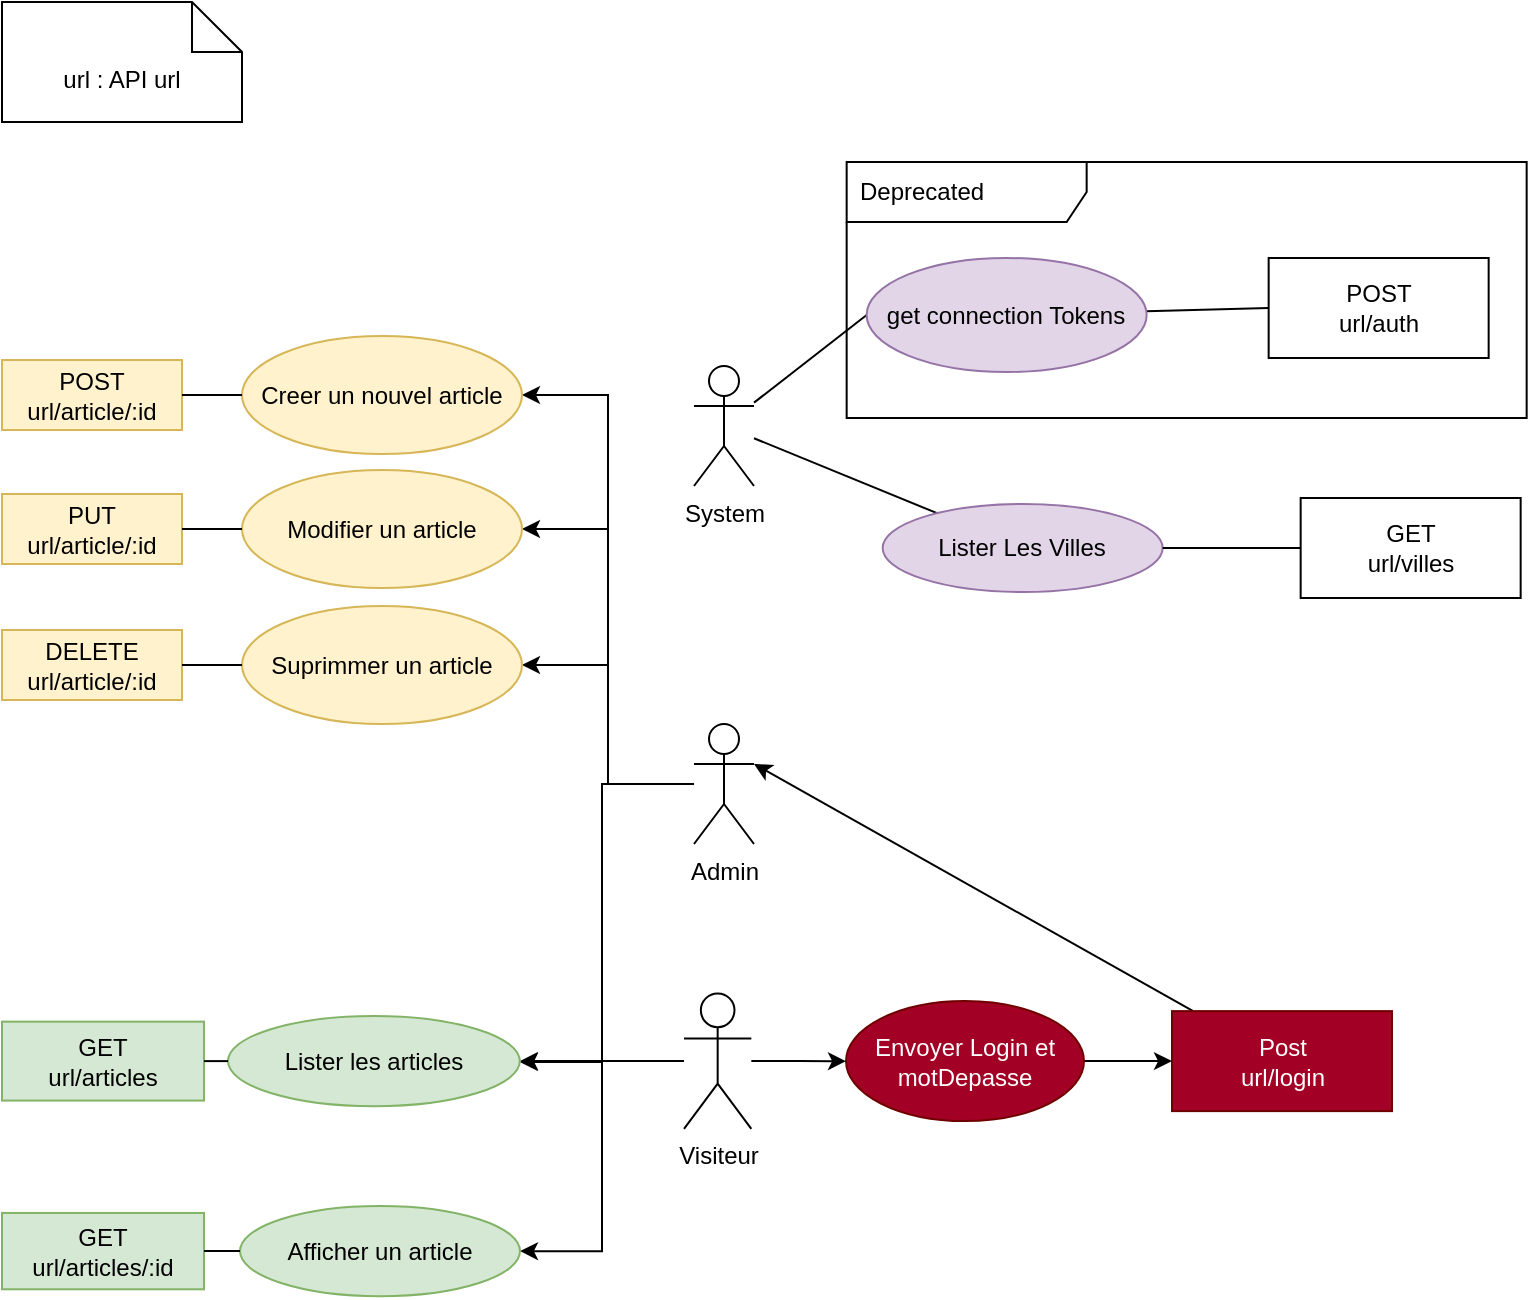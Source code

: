 <mxfile version="20.2.8" type="device"><diagram id="1HFoKZ7HmbYaqoWhvM2N" name="Page-1"><mxGraphModel dx="1662" dy="844" grid="0" gridSize="10" guides="1" tooltips="1" connect="1" arrows="1" fold="1" page="1" pageScale="1" pageWidth="850" pageHeight="1100" math="0" shadow="0"><root><mxCell id="0"/><mxCell id="1" parent="0"/><mxCell id="qNSTUSo1iGKztb03Qh-T-13" style="edgeStyle=orthogonalEdgeStyle;rounded=0;orthogonalLoop=1;jettySize=auto;html=1;" edge="1" parent="1" source="fpnA1gOJu9WvSEtu6Hov-3" target="fpnA1gOJu9WvSEtu6Hov-11"><mxGeometry relative="1" as="geometry"><Array as="points"><mxPoint x="329" y="414"/><mxPoint x="329" y="553"/></Array></mxGeometry></mxCell><mxCell id="qNSTUSo1iGKztb03Qh-T-18" style="edgeStyle=orthogonalEdgeStyle;rounded=0;orthogonalLoop=1;jettySize=auto;html=1;" edge="1" parent="1" source="fpnA1gOJu9WvSEtu6Hov-3" target="qNSTUSo1iGKztb03Qh-T-10"><mxGeometry relative="1" as="geometry"/></mxCell><mxCell id="qNSTUSo1iGKztb03Qh-T-19" style="edgeStyle=orthogonalEdgeStyle;rounded=0;orthogonalLoop=1;jettySize=auto;html=1;entryX=1;entryY=0.5;entryDx=0;entryDy=0;" edge="1" parent="1" source="fpnA1gOJu9WvSEtu6Hov-3" target="qNSTUSo1iGKztb03Qh-T-7"><mxGeometry relative="1" as="geometry"/></mxCell><mxCell id="qNSTUSo1iGKztb03Qh-T-20" style="edgeStyle=orthogonalEdgeStyle;rounded=0;orthogonalLoop=1;jettySize=auto;html=1;entryX=1;entryY=0.5;entryDx=0;entryDy=0;" edge="1" parent="1" source="fpnA1gOJu9WvSEtu6Hov-3" target="fpnA1gOJu9WvSEtu6Hov-37"><mxGeometry relative="1" as="geometry"><Array as="points"><mxPoint x="332" y="414"/><mxPoint x="332" y="220"/></Array></mxGeometry></mxCell><mxCell id="fpnA1gOJu9WvSEtu6Hov-3" value="&lt;div&gt;Admin&lt;/div&gt;" style="shape=umlActor;verticalLabelPosition=bottom;verticalAlign=top;html=1;outlineConnect=0;" parent="1" vertex="1"><mxGeometry x="375" y="384" width="30" height="60" as="geometry"/></mxCell><mxCell id="vZ3PRXWnmt1vqze5UoZ0-1" value="System" style="shape=umlActor;verticalLabelPosition=bottom;verticalAlign=top;html=1;" parent="1" vertex="1"><mxGeometry x="375" y="205" width="30" height="60" as="geometry"/></mxCell><mxCell id="vZ3PRXWnmt1vqze5UoZ0-10" style="rounded=0;orthogonalLoop=1;jettySize=auto;html=1;endArrow=none;endFill=0;" parent="1" source="vZ3PRXWnmt1vqze5UoZ0-2" target="vZ3PRXWnmt1vqze5UoZ0-1" edge="1"><mxGeometry relative="1" as="geometry"><mxPoint x="390.33" y="291" as="targetPoint"/></mxGeometry></mxCell><mxCell id="vZ3PRXWnmt1vqze5UoZ0-2" value="Lister Les Villes" style="ellipse;whiteSpace=wrap;html=1;fillColor=#e1d5e7;strokeColor=#9673a6;" parent="1" vertex="1"><mxGeometry x="469.33" y="274" width="140" height="44" as="geometry"/></mxCell><mxCell id="vZ3PRXWnmt1vqze5UoZ0-9" style="edgeStyle=orthogonalEdgeStyle;rounded=0;orthogonalLoop=1;jettySize=auto;html=1;endArrow=none;endFill=0;" parent="1" source="vZ3PRXWnmt1vqze5UoZ0-5" target="vZ3PRXWnmt1vqze5UoZ0-2" edge="1"><mxGeometry relative="1" as="geometry"/></mxCell><mxCell id="vZ3PRXWnmt1vqze5UoZ0-5" value="&lt;div&gt;GET&lt;/div&gt;&lt;div&gt;url/villes&lt;br&gt;&lt;/div&gt;" style="html=1;" parent="1" vertex="1"><mxGeometry x="678.33" y="271" width="110" height="50" as="geometry"/></mxCell><mxCell id="Gids-o5lJiueKaFamN5L-6" style="edgeStyle=orthogonalEdgeStyle;rounded=0;orthogonalLoop=1;jettySize=auto;html=1;exitX=1;exitY=0.5;exitDx=0;exitDy=0;" parent="1" source="vZ3PRXWnmt1vqze5UoZ0-18" target="vZ3PRXWnmt1vqze5UoZ0-19" edge="1"><mxGeometry relative="1" as="geometry"/></mxCell><mxCell id="vZ3PRXWnmt1vqze5UoZ0-18" value="Envoyer Login et motDepasse" style="ellipse;whiteSpace=wrap;html=1;fillColor=#a20025;fontColor=#ffffff;strokeColor=#6F0000;" parent="1" vertex="1"><mxGeometry x="451.0" y="522.56" width="119" height="60" as="geometry"/></mxCell><mxCell id="qNSTUSo1iGKztb03Qh-T-21" style="rounded=0;orthogonalLoop=1;jettySize=auto;html=1;entryX=1;entryY=0.333;entryDx=0;entryDy=0;entryPerimeter=0;" edge="1" parent="1" source="vZ3PRXWnmt1vqze5UoZ0-19" target="fpnA1gOJu9WvSEtu6Hov-3"><mxGeometry relative="1" as="geometry"/></mxCell><mxCell id="vZ3PRXWnmt1vqze5UoZ0-19" value="&lt;div&gt;Post&lt;/div&gt;&lt;div&gt;url/login&lt;br&gt;&lt;/div&gt;" style="html=1;fillColor=#a20025;fontColor=#ffffff;strokeColor=#6F0000;" parent="1" vertex="1"><mxGeometry x="614" y="527.56" width="110" height="50" as="geometry"/></mxCell><mxCell id="vZ3PRXWnmt1vqze5UoZ0-25" style="edgeStyle=none;rounded=0;orthogonalLoop=1;jettySize=auto;html=1;endArrow=none;endFill=0;exitX=0;exitY=0.5;exitDx=0;exitDy=0;" parent="1" source="vZ3PRXWnmt1vqze5UoZ0-23" target="vZ3PRXWnmt1vqze5UoZ0-1" edge="1"><mxGeometry relative="1" as="geometry"><mxPoint x="386.33" y="241" as="targetPoint"/></mxGeometry></mxCell><mxCell id="vZ3PRXWnmt1vqze5UoZ0-26" style="edgeStyle=none;rounded=0;orthogonalLoop=1;jettySize=auto;html=1;entryX=0;entryY=0.5;entryDx=0;entryDy=0;endArrow=none;endFill=0;" parent="1" source="vZ3PRXWnmt1vqze5UoZ0-23" target="vZ3PRXWnmt1vqze5UoZ0-24" edge="1"><mxGeometry relative="1" as="geometry"/></mxCell><mxCell id="vZ3PRXWnmt1vqze5UoZ0-23" value="get connection Tokens" style="ellipse;whiteSpace=wrap;html=1;fillColor=#e1d5e7;strokeColor=#9673a6;" parent="1" vertex="1"><mxGeometry x="461.33" y="151" width="140" height="57" as="geometry"/></mxCell><mxCell id="vZ3PRXWnmt1vqze5UoZ0-24" value="&lt;div&gt;POST&lt;br&gt;&lt;/div&gt;&lt;div&gt;url/auth&lt;br&gt;&lt;/div&gt;" style="html=1;" parent="1" vertex="1"><mxGeometry x="662.33" y="151" width="110" height="50" as="geometry"/></mxCell><mxCell id="cNAMEyd84vMaoOLNQ2fS-2" value="url : API url " style="shape=note2;boundedLbl=1;whiteSpace=wrap;html=1;size=25;verticalAlign=top;align=center;" parent="1" vertex="1"><mxGeometry x="29" y="23" width="120" height="60" as="geometry"/></mxCell><mxCell id="cNAMEyd84vMaoOLNQ2fS-3" value="Deprecated" style="shape=umlFrame;whiteSpace=wrap;html=1;width=120;height=30;boundedLbl=1;verticalAlign=middle;align=left;spacingLeft=5;" parent="1" vertex="1"><mxGeometry x="451.33" y="103" width="340" height="128" as="geometry"/></mxCell><mxCell id="Gids-o5lJiueKaFamN5L-3" style="edgeStyle=orthogonalEdgeStyle;rounded=0;orthogonalLoop=1;jettySize=auto;html=1;" parent="1" source="fpnA1gOJu9WvSEtu6Hov-1" target="vZ3PRXWnmt1vqze5UoZ0-18" edge="1"><mxGeometry relative="1" as="geometry"/></mxCell><mxCell id="qNSTUSo1iGKztb03Qh-T-16" style="edgeStyle=orthogonalEdgeStyle;rounded=0;orthogonalLoop=1;jettySize=auto;html=1;entryX=1;entryY=0.5;entryDx=0;entryDy=0;" edge="1" parent="1" source="fpnA1gOJu9WvSEtu6Hov-1" target="fpnA1gOJu9WvSEtu6Hov-11"><mxGeometry relative="1" as="geometry"/></mxCell><mxCell id="qNSTUSo1iGKztb03Qh-T-17" style="edgeStyle=orthogonalEdgeStyle;rounded=0;orthogonalLoop=1;jettySize=auto;html=1;entryX=1;entryY=0.5;entryDx=0;entryDy=0;" edge="1" parent="1" source="fpnA1gOJu9WvSEtu6Hov-1" target="qNSTUSo1iGKztb03Qh-T-1"><mxGeometry relative="1" as="geometry"/></mxCell><mxCell id="fpnA1gOJu9WvSEtu6Hov-1" value="Visiteur" style="shape=umlActor;verticalLabelPosition=bottom;verticalAlign=top;html=1;outlineConnect=0;" parent="1" vertex="1"><mxGeometry x="369.998" y="518.72" width="33.672" height="67.676" as="geometry"/></mxCell><mxCell id="fpnA1gOJu9WvSEtu6Hov-11" value="&lt;div&gt;Lister les articles&lt;/div&gt;" style="ellipse;whiteSpace=wrap;html=1;fillColor=#d5e8d4;strokeColor=#82b366;" parent="1" vertex="1"><mxGeometry x="142.0" y="529.996" width="145.91" height="45.117" as="geometry"/></mxCell><mxCell id="MMcRs4qTpvVBW1Dn-aCO-20" value="GET&lt;br&gt;url/articles" style="text;html=1;strokeColor=#82b366;fillColor=#d5e8d4;align=center;verticalAlign=middle;whiteSpace=wrap;rounded=0;shadow=0;sketch=0;" parent="1" vertex="1"><mxGeometry x="29" y="532.816" width="101.015" height="39.477" as="geometry"/></mxCell><mxCell id="MMcRs4qTpvVBW1Dn-aCO-24" value="" style="endArrow=none;html=1;rounded=0;exitX=1;exitY=0.5;exitDx=0;exitDy=0;entryX=0;entryY=0.5;entryDx=0;entryDy=0;" parent="1" source="MMcRs4qTpvVBW1Dn-aCO-20" target="fpnA1gOJu9WvSEtu6Hov-11" edge="1"><mxGeometry width="50" height="50" relative="1" as="geometry"><mxPoint x="107.567" y="674.631" as="sourcePoint"/><mxPoint x="163.687" y="618.234" as="targetPoint"/></mxGeometry></mxCell><mxCell id="qNSTUSo1iGKztb03Qh-T-1" value="&lt;div&gt;Afficher un article&lt;/div&gt;" style="ellipse;whiteSpace=wrap;html=1;fillColor=#d5e8d4;strokeColor=#82b366;" vertex="1" parent="1"><mxGeometry x="148" y="625" width="140" height="45.12" as="geometry"/></mxCell><mxCell id="qNSTUSo1iGKztb03Qh-T-2" value="GET&lt;br&gt;url/articles/:id" style="text;html=1;strokeColor=#82b366;fillColor=#d5e8d4;align=center;verticalAlign=middle;whiteSpace=wrap;rounded=0;shadow=0;sketch=0;" vertex="1" parent="1"><mxGeometry x="29" y="628.47" width="101.01" height="38.18" as="geometry"/></mxCell><mxCell id="qNSTUSo1iGKztb03Qh-T-3" value="" style="endArrow=none;html=1;rounded=0;exitX=1;exitY=0.5;exitDx=0;exitDy=0;entryX=0;entryY=0.5;entryDx=0;entryDy=0;" edge="1" parent="1" source="qNSTUSo1iGKztb03Qh-T-2" target="qNSTUSo1iGKztb03Qh-T-1"><mxGeometry width="50" height="50" relative="1" as="geometry"><mxPoint x="107.567" y="724.631" as="sourcePoint"/><mxPoint x="163.687" y="668.234" as="targetPoint"/></mxGeometry></mxCell><mxCell id="fpnA1gOJu9WvSEtu6Hov-37" value="&lt;div&gt;Creer un nouvel article&lt;/div&gt;" style="ellipse;whiteSpace=wrap;html=1;fillColor=#fff2cc;strokeColor=#d6b656;" parent="1" vertex="1"><mxGeometry x="149" y="190" width="140" height="59" as="geometry"/></mxCell><mxCell id="MMcRs4qTpvVBW1Dn-aCO-33" value="POST&lt;br&gt;url/article/:id" style="text;html=1;strokeColor=#d6b656;fillColor=#fff2cc;align=center;verticalAlign=middle;whiteSpace=wrap;rounded=0;shadow=0;sketch=0;" parent="1" vertex="1"><mxGeometry x="29" y="202" width="90" height="35" as="geometry"/></mxCell><mxCell id="MMcRs4qTpvVBW1Dn-aCO-37" value="" style="endArrow=none;html=1;rounded=0;exitX=1;exitY=0.5;exitDx=0;exitDy=0;entryX=0;entryY=0.5;entryDx=0;entryDy=0;" parent="1" source="MMcRs4qTpvVBW1Dn-aCO-33" target="fpnA1gOJu9WvSEtu6Hov-37" edge="1"><mxGeometry width="50" height="50" relative="1" as="geometry"><mxPoint x="129" y="82" as="sourcePoint"/><mxPoint x="169" y="82" as="targetPoint"/></mxGeometry></mxCell><mxCell id="qNSTUSo1iGKztb03Qh-T-7" value="&lt;div&gt;Modifier un article&lt;/div&gt;" style="ellipse;whiteSpace=wrap;html=1;fillColor=#fff2cc;strokeColor=#d6b656;" vertex="1" parent="1"><mxGeometry x="149" y="257" width="140" height="59" as="geometry"/></mxCell><mxCell id="qNSTUSo1iGKztb03Qh-T-8" value="PUT&lt;br&gt;url/article/:id" style="text;html=1;strokeColor=#d6b656;fillColor=#fff2cc;align=center;verticalAlign=middle;whiteSpace=wrap;rounded=0;shadow=0;sketch=0;" vertex="1" parent="1"><mxGeometry x="29" y="269" width="90" height="35" as="geometry"/></mxCell><mxCell id="qNSTUSo1iGKztb03Qh-T-9" value="" style="endArrow=none;html=1;rounded=0;exitX=1;exitY=0.5;exitDx=0;exitDy=0;entryX=0;entryY=0.5;entryDx=0;entryDy=0;" edge="1" parent="1" source="qNSTUSo1iGKztb03Qh-T-8" target="qNSTUSo1iGKztb03Qh-T-7"><mxGeometry width="50" height="50" relative="1" as="geometry"><mxPoint x="129" y="149" as="sourcePoint"/><mxPoint x="169" y="149" as="targetPoint"/></mxGeometry></mxCell><mxCell id="qNSTUSo1iGKztb03Qh-T-10" value="&lt;div&gt;&lt;span style=&quot;background-color: initial;&quot;&gt;Suprimmer un article&lt;/span&gt;&lt;br&gt;&lt;/div&gt;" style="ellipse;whiteSpace=wrap;html=1;fillColor=#fff2cc;strokeColor=#d6b656;" vertex="1" parent="1"><mxGeometry x="149" y="325" width="140" height="59" as="geometry"/></mxCell><mxCell id="qNSTUSo1iGKztb03Qh-T-11" value="DELETE&lt;br&gt;url/article/:id" style="text;html=1;strokeColor=#d6b656;fillColor=#fff2cc;align=center;verticalAlign=middle;whiteSpace=wrap;rounded=0;shadow=0;sketch=0;" vertex="1" parent="1"><mxGeometry x="29" y="337" width="90" height="35" as="geometry"/></mxCell><mxCell id="qNSTUSo1iGKztb03Qh-T-12" value="" style="endArrow=none;html=1;rounded=0;exitX=1;exitY=0.5;exitDx=0;exitDy=0;entryX=0;entryY=0.5;entryDx=0;entryDy=0;" edge="1" parent="1" source="qNSTUSo1iGKztb03Qh-T-11" target="qNSTUSo1iGKztb03Qh-T-10"><mxGeometry width="50" height="50" relative="1" as="geometry"><mxPoint x="129" y="217" as="sourcePoint"/><mxPoint x="169" y="217" as="targetPoint"/></mxGeometry></mxCell></root></mxGraphModel></diagram></mxfile>